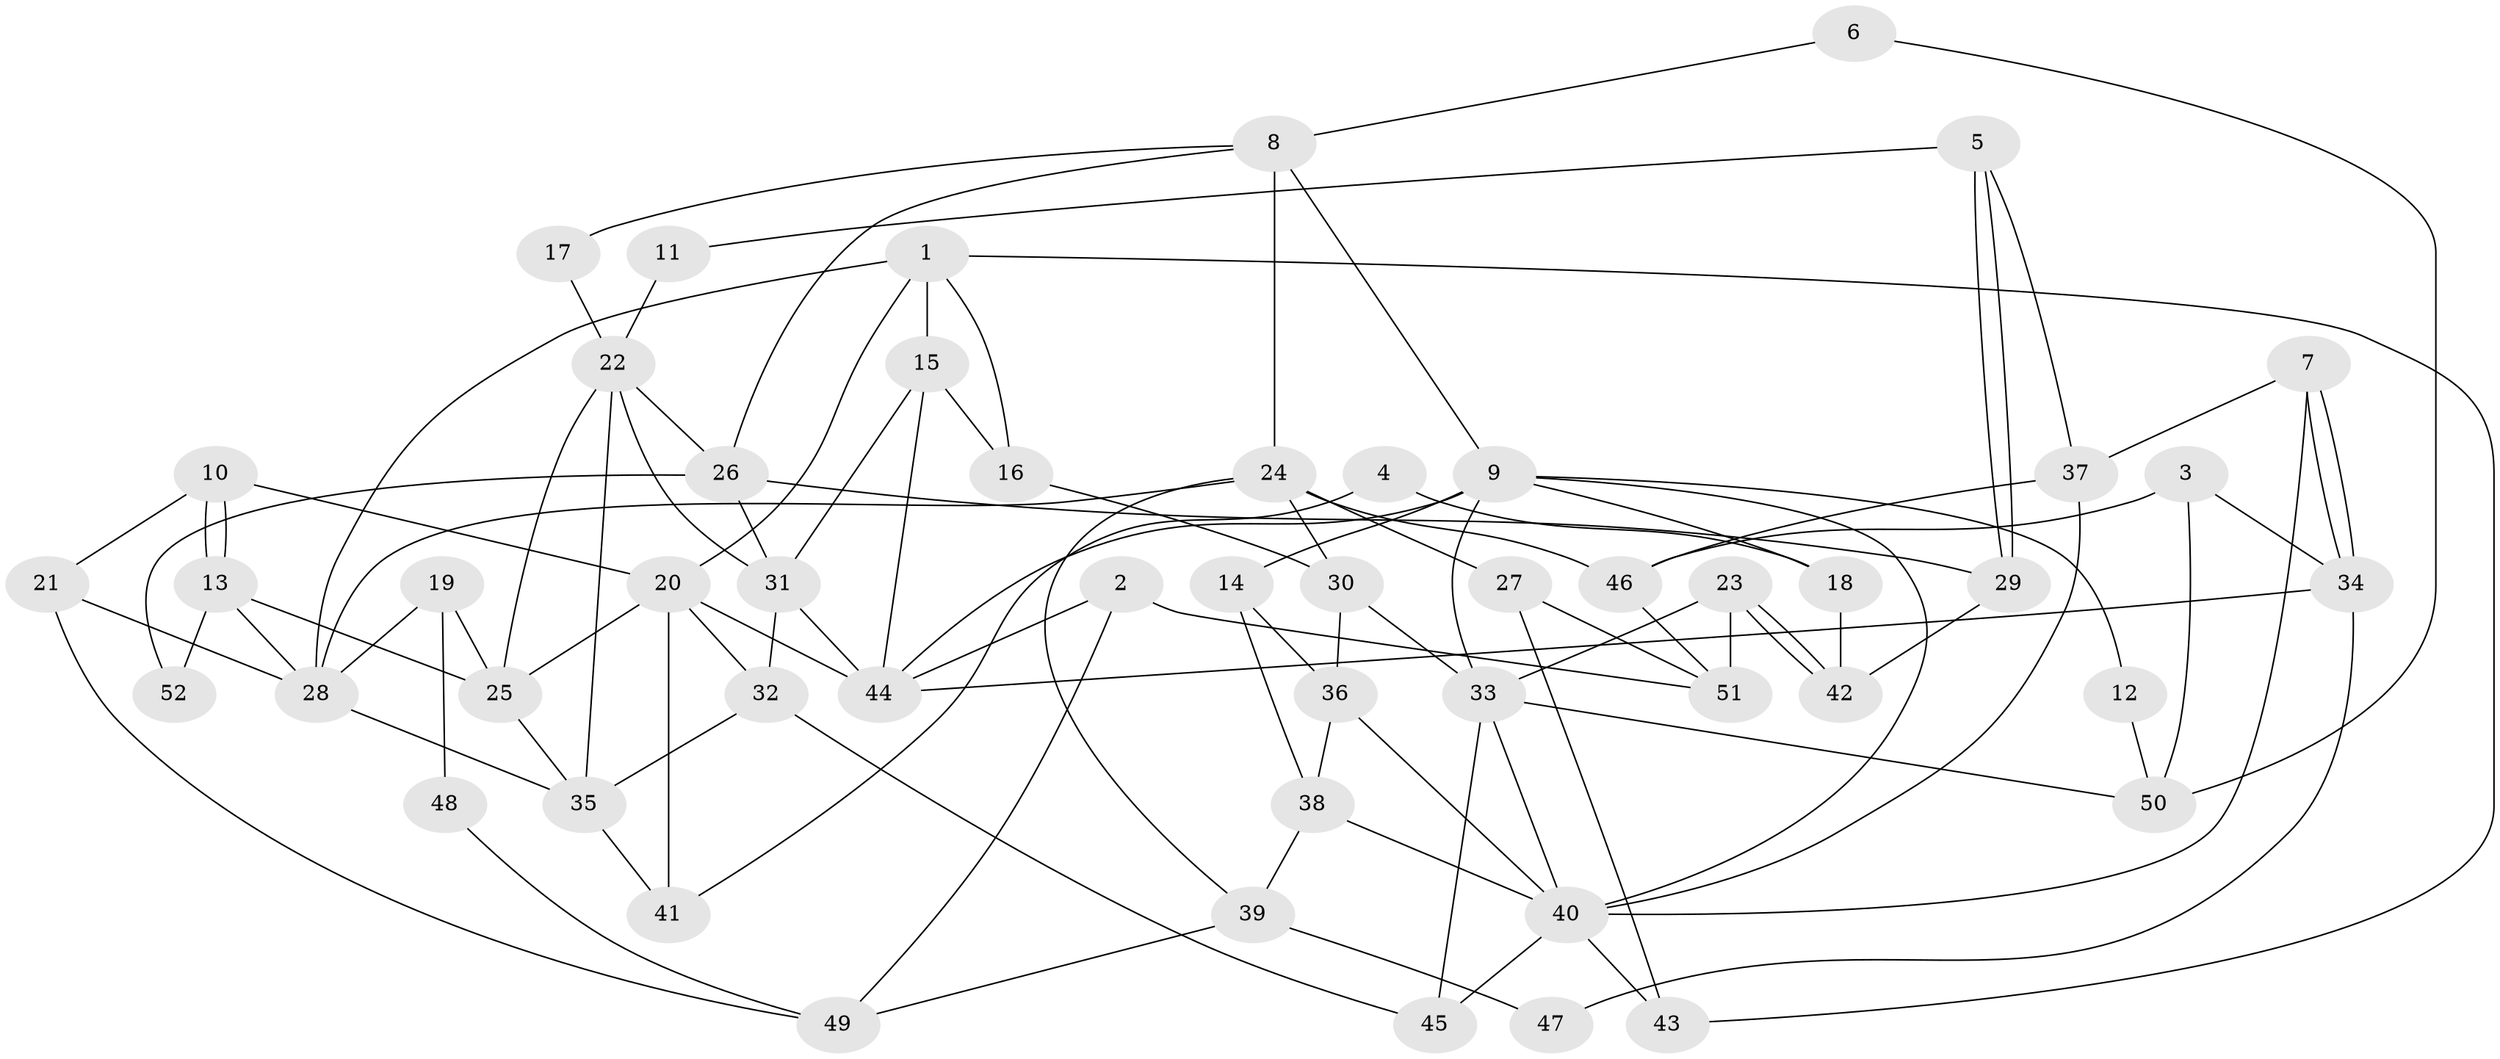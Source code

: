// Generated by graph-tools (version 1.1) at 2025/02/03/09/25 03:02:06]
// undirected, 52 vertices, 104 edges
graph export_dot {
graph [start="1"]
  node [color=gray90,style=filled];
  1;
  2;
  3;
  4;
  5;
  6;
  7;
  8;
  9;
  10;
  11;
  12;
  13;
  14;
  15;
  16;
  17;
  18;
  19;
  20;
  21;
  22;
  23;
  24;
  25;
  26;
  27;
  28;
  29;
  30;
  31;
  32;
  33;
  34;
  35;
  36;
  37;
  38;
  39;
  40;
  41;
  42;
  43;
  44;
  45;
  46;
  47;
  48;
  49;
  50;
  51;
  52;
  1 -- 28;
  1 -- 20;
  1 -- 15;
  1 -- 16;
  1 -- 43;
  2 -- 44;
  2 -- 51;
  2 -- 49;
  3 -- 34;
  3 -- 46;
  3 -- 50;
  4 -- 41;
  4 -- 18;
  5 -- 29;
  5 -- 29;
  5 -- 37;
  5 -- 11;
  6 -- 8;
  6 -- 50;
  7 -- 34;
  7 -- 34;
  7 -- 40;
  7 -- 37;
  8 -- 24;
  8 -- 26;
  8 -- 9;
  8 -- 17;
  9 -- 44;
  9 -- 12;
  9 -- 14;
  9 -- 18;
  9 -- 33;
  9 -- 40;
  10 -- 13;
  10 -- 13;
  10 -- 20;
  10 -- 21;
  11 -- 22;
  12 -- 50;
  13 -- 28;
  13 -- 25;
  13 -- 52;
  14 -- 36;
  14 -- 38;
  15 -- 16;
  15 -- 31;
  15 -- 44;
  16 -- 30;
  17 -- 22;
  18 -- 42;
  19 -- 28;
  19 -- 25;
  19 -- 48;
  20 -- 44;
  20 -- 25;
  20 -- 32;
  20 -- 41;
  21 -- 49;
  21 -- 28;
  22 -- 25;
  22 -- 31;
  22 -- 26;
  22 -- 35;
  23 -- 51;
  23 -- 42;
  23 -- 42;
  23 -- 33;
  24 -- 30;
  24 -- 28;
  24 -- 27;
  24 -- 39;
  24 -- 46;
  25 -- 35;
  26 -- 31;
  26 -- 29;
  26 -- 52;
  27 -- 43;
  27 -- 51;
  28 -- 35;
  29 -- 42;
  30 -- 33;
  30 -- 36;
  31 -- 32;
  31 -- 44;
  32 -- 45;
  32 -- 35;
  33 -- 40;
  33 -- 45;
  33 -- 50;
  34 -- 44;
  34 -- 47;
  35 -- 41;
  36 -- 40;
  36 -- 38;
  37 -- 40;
  37 -- 46;
  38 -- 40;
  38 -- 39;
  39 -- 47;
  39 -- 49;
  40 -- 43;
  40 -- 45;
  46 -- 51;
  48 -- 49;
}
